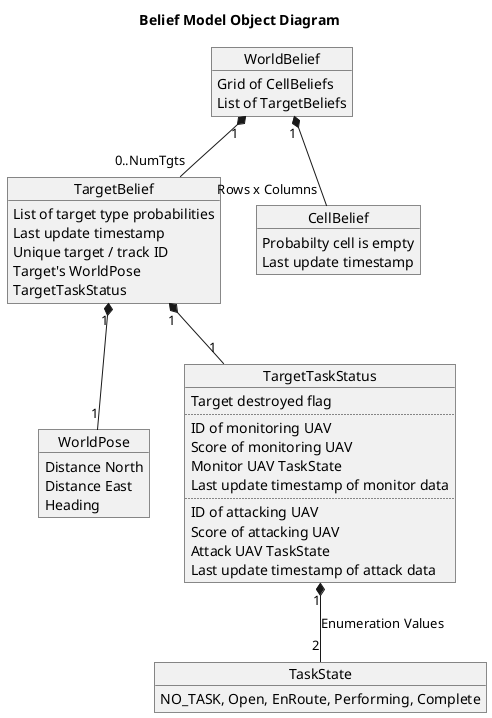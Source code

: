 @startuml

title Belief Model Object Diagram

object WorldBelief
object TargetBelief
object CellBelief
object WorldPose
object TargetTaskStatus
object TaskState

WorldBelief "1"  *-- "0..NumTgts" TargetBelief
WorldBelief "1"  *-- "Rows x Columns" CellBelief

TargetBelief "1" *-- "1" WorldPose
TargetBelief "1" *-- "1" TargetTaskStatus
TargetTaskStatus "1" *-- "2" TaskState : Enumeration Values

WorldBelief : Grid of CellBeliefs
WorldBelief : List of TargetBeliefs

CellBelief : Probabilty cell is empty
CellBelief : Last update timestamp

TargetBelief : List of target type probabilities
TargetBelief : Last update timestamp
TargetBelief : Unique target / track ID
TargetBelief : Target's WorldPose
TargetBelief : TargetTaskStatus

WorldPose : Distance North
WorldPose : Distance East
WorldPose : Heading

TargetTaskStatus : Target destroyed flag
TargetTaskStatus : ..
TargetTaskStatus : ID of monitoring UAV
TargetTaskStatus : Score of monitoring UAV
TargetTaskStatus : Monitor UAV TaskState
TargetTaskStatus : Last update timestamp of monitor data
TargetTaskStatus : ..
TargetTaskStatus : ID of attacking UAV
TargetTaskStatus : Score of attacking UAV
TargetTaskStatus : Attack UAV TaskState
TargetTaskStatus : Last update timestamp of attack data

TaskState : NO_TASK, Open, EnRoute, Performing, Complete

@enduml
